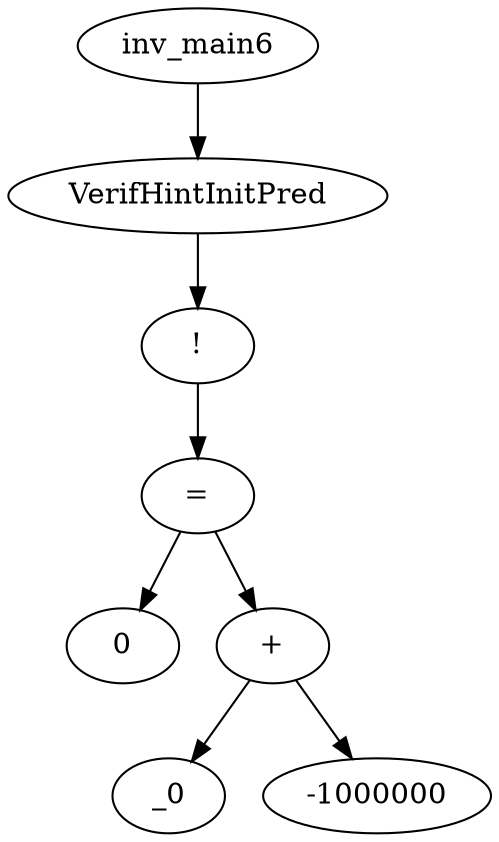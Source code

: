 digraph dag {
0 [label="inv_main6"];
1 [label="VerifHintInitPred"];
2 [label="!"];
3 [label="="];
4 [label="0"];
5 [label="+"];
6 [label="_0"];
7 [label="-1000000"];
0->1
1->2
2->3
3->5
3 -> 4
5->7
5 -> 6
}
